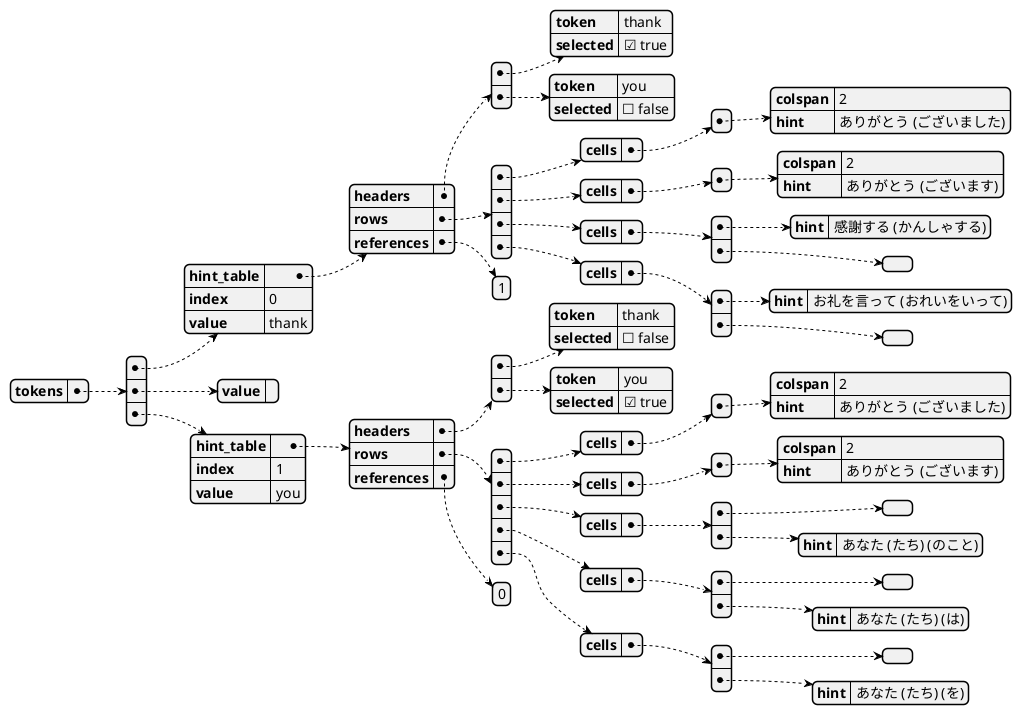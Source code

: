 @startjson "Hints English"
{
    "tokens": [
        {
            "hint_table": {
                "headers": [
                    {
                        "token": "thank",
                        "selected": true
                    },
                    {
                        "token": "you",
                        "selected": false
                    }
                ],
                "rows": [
                    {
                        "cells": [
                            {
                                "colspan": 2,
                                "hint": "ありがとう (ございました)"
                            }
                        ]
                    },
                    {
                        "cells": [
                            {
                                "colspan": 2,
                                "hint": "ありがとう (ございます)"
                            }
                        ]
                    },
                    {
                        "cells": [
                            {
                                "hint": "感謝する (かんしゃする)"
                            },
                            {}
                        ]
                    },
                    {
                        "cells": [
                            {
                                "hint": "お礼を言って (おれいをいって)"
                            },
                            {}
                        ]
                    }
                ],
                "references": [
                    1
                ]
            },
            "index": 0,
            "value": "thank"
        },
        {
            "value": " "
        },
        {
            "hint_table": {
                "headers": [
                    {
                        "token": "thank",
                        "selected": false
                    },
                    {
                        "token": "you",
                        "selected": true
                    }
                ],
                "rows": [
                    {
                        "cells": [
                            {
                                "colspan": 2,
                                "hint": "ありがとう (ございました)"
                            }
                        ]
                    },
                    {
                        "cells": [
                            {
                                "colspan": 2,
                                "hint": "ありがとう (ございます)"
                            }
                        ]
                    },
                    {
                        "cells": [
                            {},
                            {
                                "hint": "あなた (たち) (のこと)"
                            }
                        ]
                    },
                    {
                        "cells": [
                            {},
                            {
                                "hint": "あなた (たち) (は)"
                            }
                        ]
                    },
                    {
                        "cells": [
                            {},
                            {
                                "hint": "あなた (たち) (を)"
                            }
                        ]
                    }
                ],
                "references": [
                    0
                ]
            },
            "index": 1,
            "value": "you"
        }
    ]
}
@endjson
